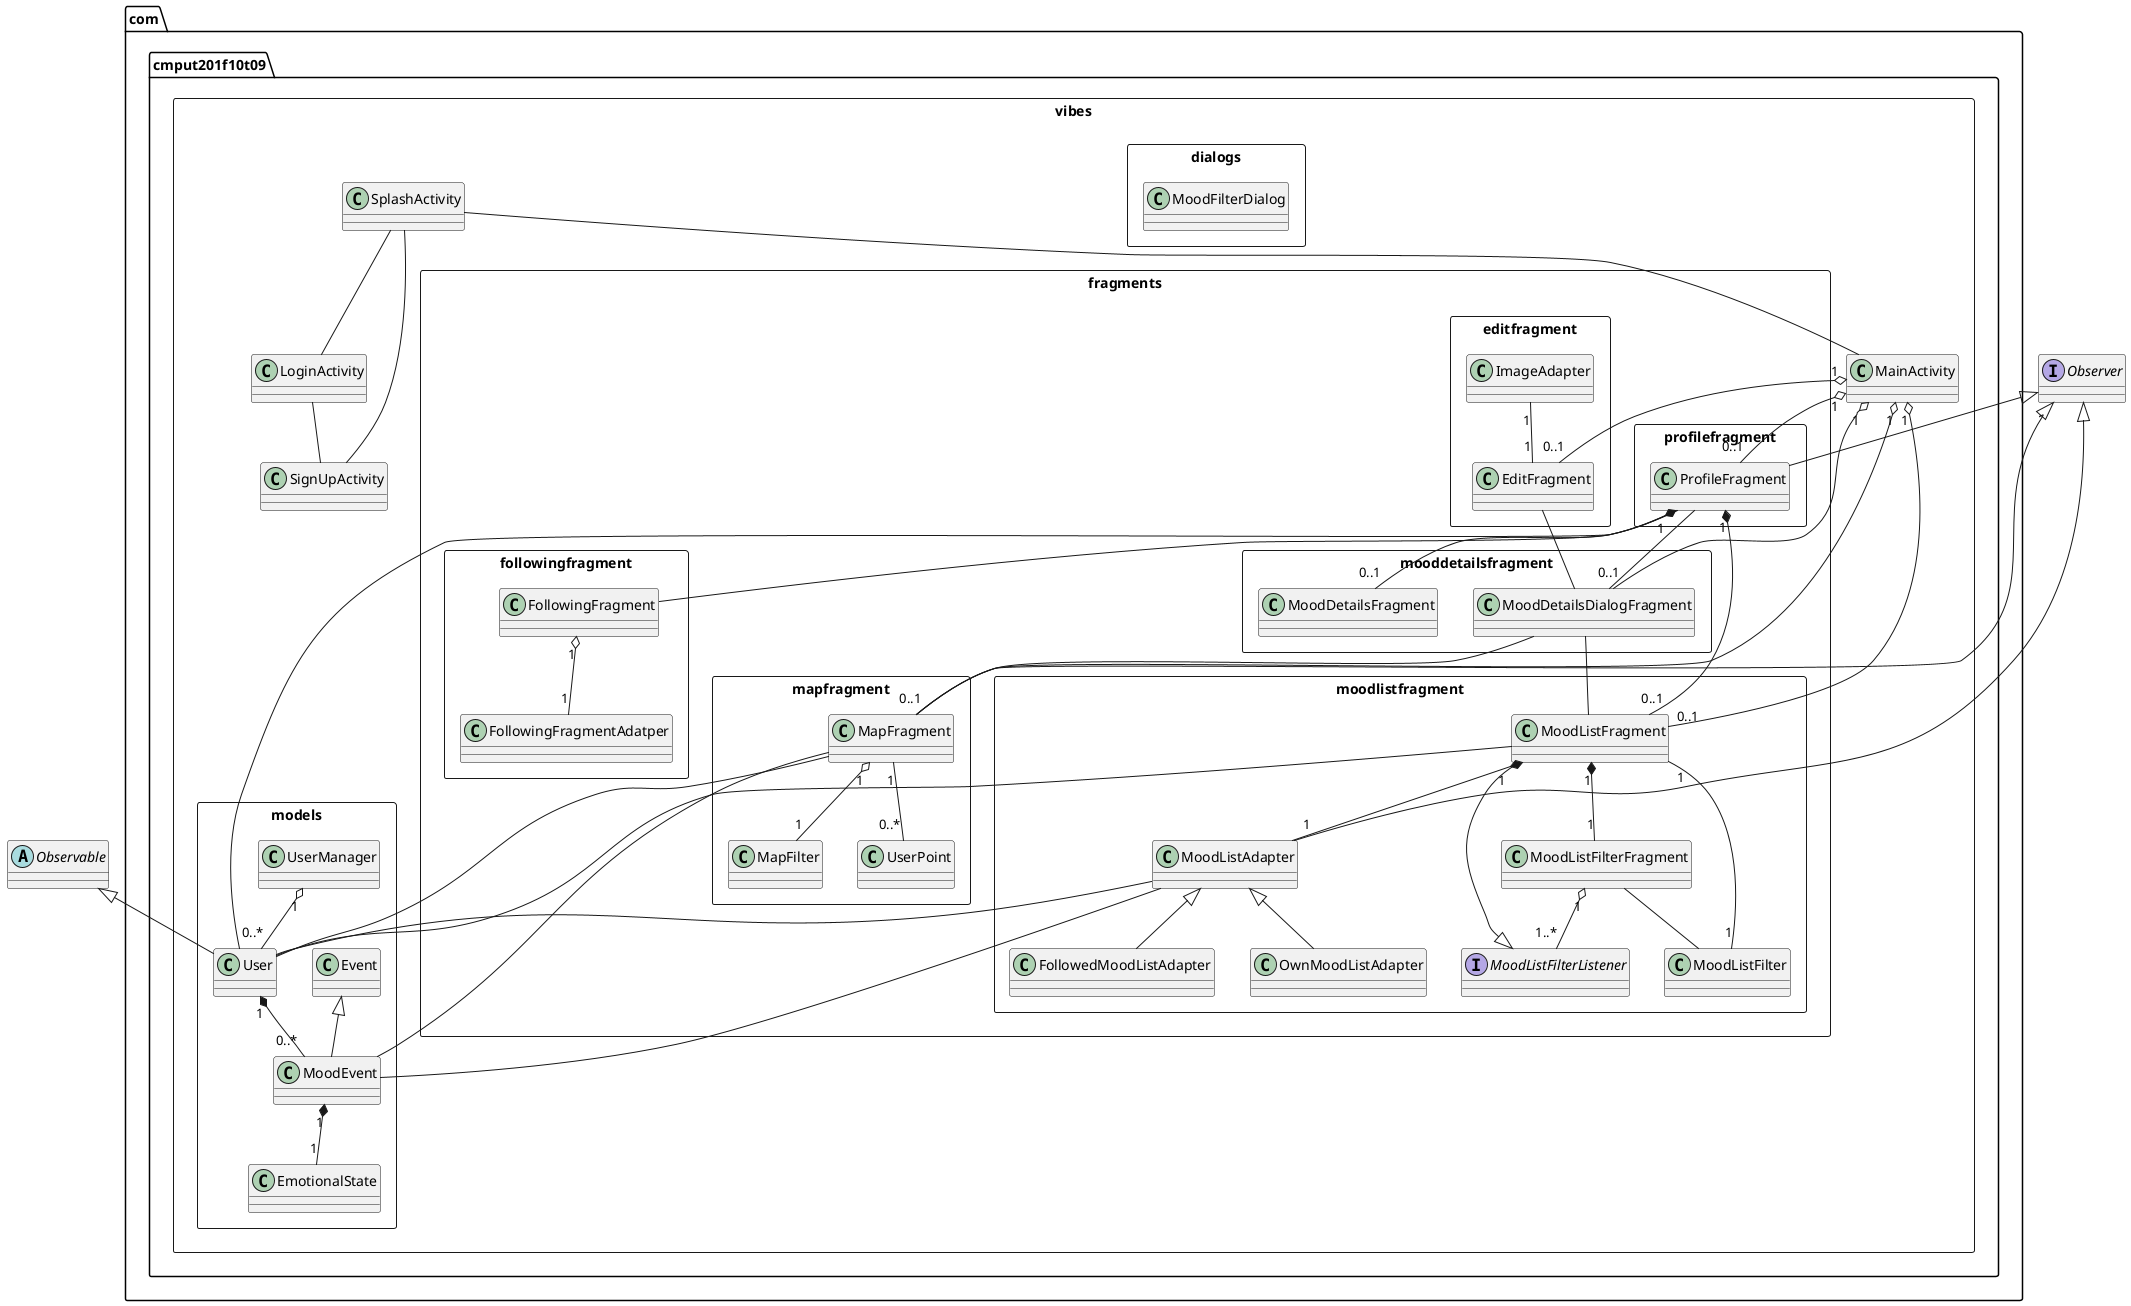 @startuml

package com.cmput201f10t09.vibes <<Rectangle>> {
    class LoginActivity {
    }

    class MainActivity {
    }

    class SignUpActivity {
    }

    class SplashActivity {
    }

    SplashActivity -- LoginActivity
    SplashActivity -- SignUpActivity
    SplashActivity -- MainActivity
    LoginActivity -- SignUpActivity

    package dialogs <<Rectangle>> {
        class MoodFilterDialog
    }

    package fragments <<Rectangle>> {
        package editfragment <<Rectangle>> {
            class EditFragment {
            }
            class ImageAdapter {
            }

            ImageAdapter "1" -- "1" EditFragment
        }
        package followingfragment <<Rectangle>> {
            class FollowingFragment {
            }
            class FollowingFragmentAdatper {
            }

            FollowingFragment "1" o-- "1" FollowingFragmentAdatper
        }
        package mapfragment <<Rectangle>> {
            class MapFilter {
            }
            class MapFragment {
            }
            class UserPoint {
            }

            MapFragment "1" o-- "1" MapFilter
            MapFragment "1" -- "0..*" UserPoint
        }
        package mooddetailsfragment <<Rectangle>> {
            class MoodDetailsDialogFragment {
            }
            class MoodDetailsFragment {
            }
        }
        package moodlistfragment <<Rectangle>> {
            class FollowedMoodListAdapter {
            }
            class OwnMoodListAdapter {
            }
            class MoodListAdapter {
            }
            class MoodListFilter {
            }
            interface MoodListFilterListener {
            }
            class MoodListFilterFragment {
            }
            class MoodListFragment {
            }

            MoodListAdapter <|-- FollowedMoodListAdapter
            MoodListAdapter <|-- OwnMoodListAdapter
            MoodListFragment "1" *-- "1" MoodListAdapter
            MoodListFilterListener <|-- MoodListFragment
            MoodListFilterFragment "1" o-- "1..*" MoodListFilterListener
            MoodListFilterFragment -- MoodListFilter
            MoodListFragment "1" -- "1" MoodListFilter
            MoodListFragment "1" *-- "1" MoodListFilterFragment
        }
        package profilefragment <<Rectangle>> {
            class ProfileFragment {
            }
        }

        ProfileFragment "1" *-- "0..1" MoodListFragment
        ProfileFragment "1" *-- "0..1" MoodDetailsFragment
        ProfileFragment -- MoodDetailsDialogFragment
        ProfileFragment -- FollowingFragment

        MoodDetailsDialogFragment -- MapFragment
        MoodDetailsDialogFragment -- MoodListFragment

        EditFragment -- MoodDetailsDialogFragment
    }

    package models <<Rectangle>> {
        class EmotionalState {
        }

        class Event {
        }

        class MoodEvent {
        }

        class User {
        }

        class UserManager {
        }

        Event <|-- MoodEvent
        MoodEvent "1" *-- "1" EmotionalState
        UserManager "1" o-- "0..*" User
        User "1" *-- "0..*" MoodEvent

    }

    ProfileFragment -- User
    MoodListFragment -- User
    MoodListAdapter -- User
    MoodListAdapter -- MoodEvent
    MapFragment -- User
    MapFragment -- MoodEvent


    MainActivity "1" o-- "0..1" ProfileFragment
    MainActivity "1" o-- "0..1" MoodListFragment
    MainActivity "1" o-- "0..1" MapFragment
    MainActivity "1" o-- "0..1" EditFragment
    MainActivity "1" o-- "0..1" MoodDetailsDialogFragment

}
abstract class Observable {
}
interface Observer {
}

Observable <|-- User
Observer <|-- MoodListAdapter
Observer <|-- ProfileFragment
Observer <|-- MapFragment
@enduml

